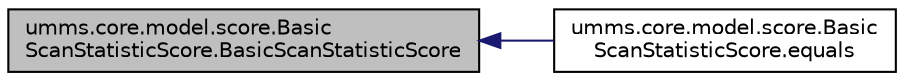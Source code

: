 digraph "umms.core.model.score.BasicScanStatisticScore.BasicScanStatisticScore"
{
  edge [fontname="Helvetica",fontsize="10",labelfontname="Helvetica",labelfontsize="10"];
  node [fontname="Helvetica",fontsize="10",shape=record];
  rankdir="LR";
  Node1 [label="umms.core.model.score.Basic\lScanStatisticScore.BasicScanStatisticScore",height=0.2,width=0.4,color="black", fillcolor="grey75", style="filled" fontcolor="black"];
  Node1 -> Node2 [dir="back",color="midnightblue",fontsize="10",style="solid"];
  Node2 [label="umms.core.model.score.Basic\lScanStatisticScore.equals",height=0.2,width=0.4,color="black", fillcolor="white", style="filled",URL="$classumms_1_1core_1_1model_1_1score_1_1_basic_scan_statistic_score.html#a66e44b834b2bcb802761d4d34ae5f25c"];
}
